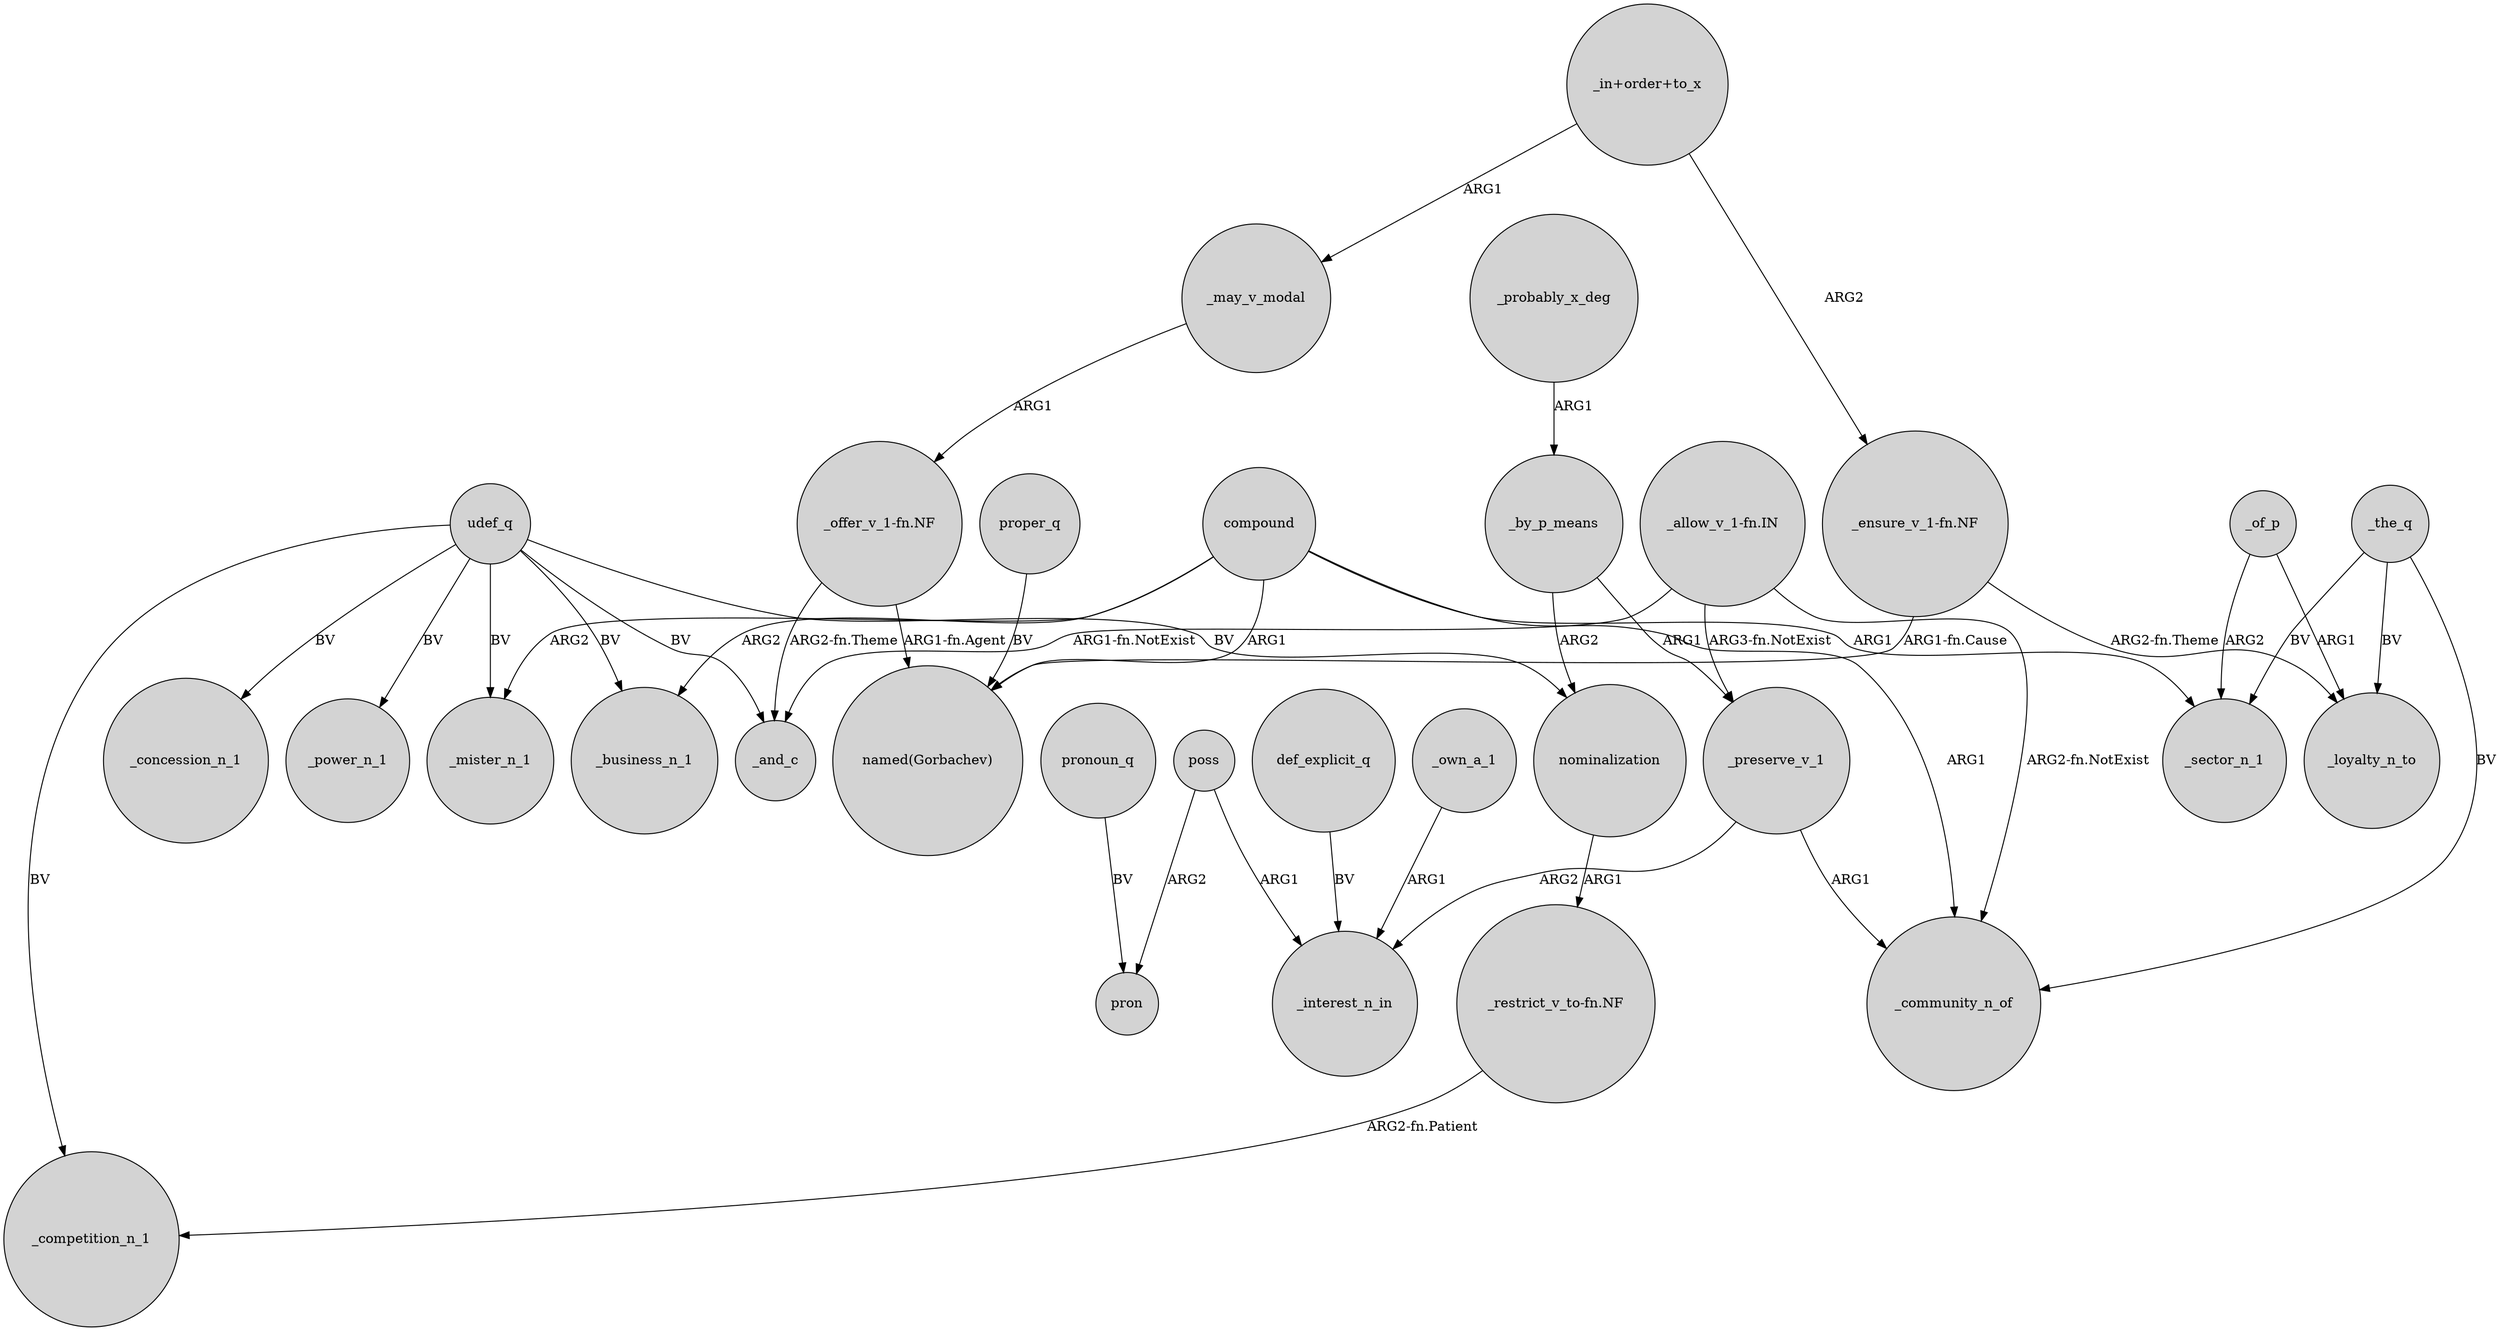 digraph {
	node [shape=circle style=filled]
	"_in+order+to_x" -> _may_v_modal [label=ARG1]
	udef_q -> _competition_n_1 [label=BV]
	"_offer_v_1-fn.NF" -> _and_c [label="ARG2-fn.Theme"]
	_by_p_means -> nominalization [label=ARG2]
	poss -> pron [label=ARG2]
	compound -> _sector_n_1 [label=ARG1]
	def_explicit_q -> _interest_n_in [label=BV]
	compound -> _mister_n_1 [label=ARG2]
	_of_p -> _sector_n_1 [label=ARG2]
	udef_q -> _mister_n_1 [label=BV]
	_probably_x_deg -> _by_p_means [label=ARG1]
	compound -> "named(Gorbachev)" [label=ARG1]
	_preserve_v_1 -> _interest_n_in [label=ARG2]
	"_allow_v_1-fn.IN" -> _preserve_v_1 [label="ARG3-fn.NotExist"]
	"_restrict_v_to-fn.NF" -> _competition_n_1 [label="ARG2-fn.Patient"]
	pronoun_q -> pron [label=BV]
	_the_q -> _loyalty_n_to [label=BV]
	udef_q -> _concession_n_1 [label=BV]
	"_ensure_v_1-fn.NF" -> _loyalty_n_to [label="ARG2-fn.Theme"]
	compound -> _business_n_1 [label=ARG2]
	compound -> _community_n_of [label=ARG1]
	udef_q -> nominalization [label=BV]
	_of_p -> _loyalty_n_to [label=ARG1]
	"_allow_v_1-fn.IN" -> _community_n_of [label="ARG2-fn.NotExist"]
	"_ensure_v_1-fn.NF" -> "named(Gorbachev)" [label="ARG1-fn.Cause"]
	_by_p_means -> _preserve_v_1 [label=ARG1]
	"_offer_v_1-fn.NF" -> "named(Gorbachev)" [label="ARG1-fn.Agent"]
	udef_q -> _business_n_1 [label=BV]
	"_in+order+to_x" -> "_ensure_v_1-fn.NF" [label=ARG2]
	"_allow_v_1-fn.IN" -> _and_c [label="ARG1-fn.NotExist"]
	_the_q -> _community_n_of [label=BV]
	udef_q -> _and_c [label=BV]
	proper_q -> "named(Gorbachev)" [label=BV]
	_may_v_modal -> "_offer_v_1-fn.NF" [label=ARG1]
	udef_q -> _power_n_1 [label=BV]
	poss -> _interest_n_in [label=ARG1]
	nominalization -> "_restrict_v_to-fn.NF" [label=ARG1]
	_own_a_1 -> _interest_n_in [label=ARG1]
	_the_q -> _sector_n_1 [label=BV]
	_preserve_v_1 -> _community_n_of [label=ARG1]
}
